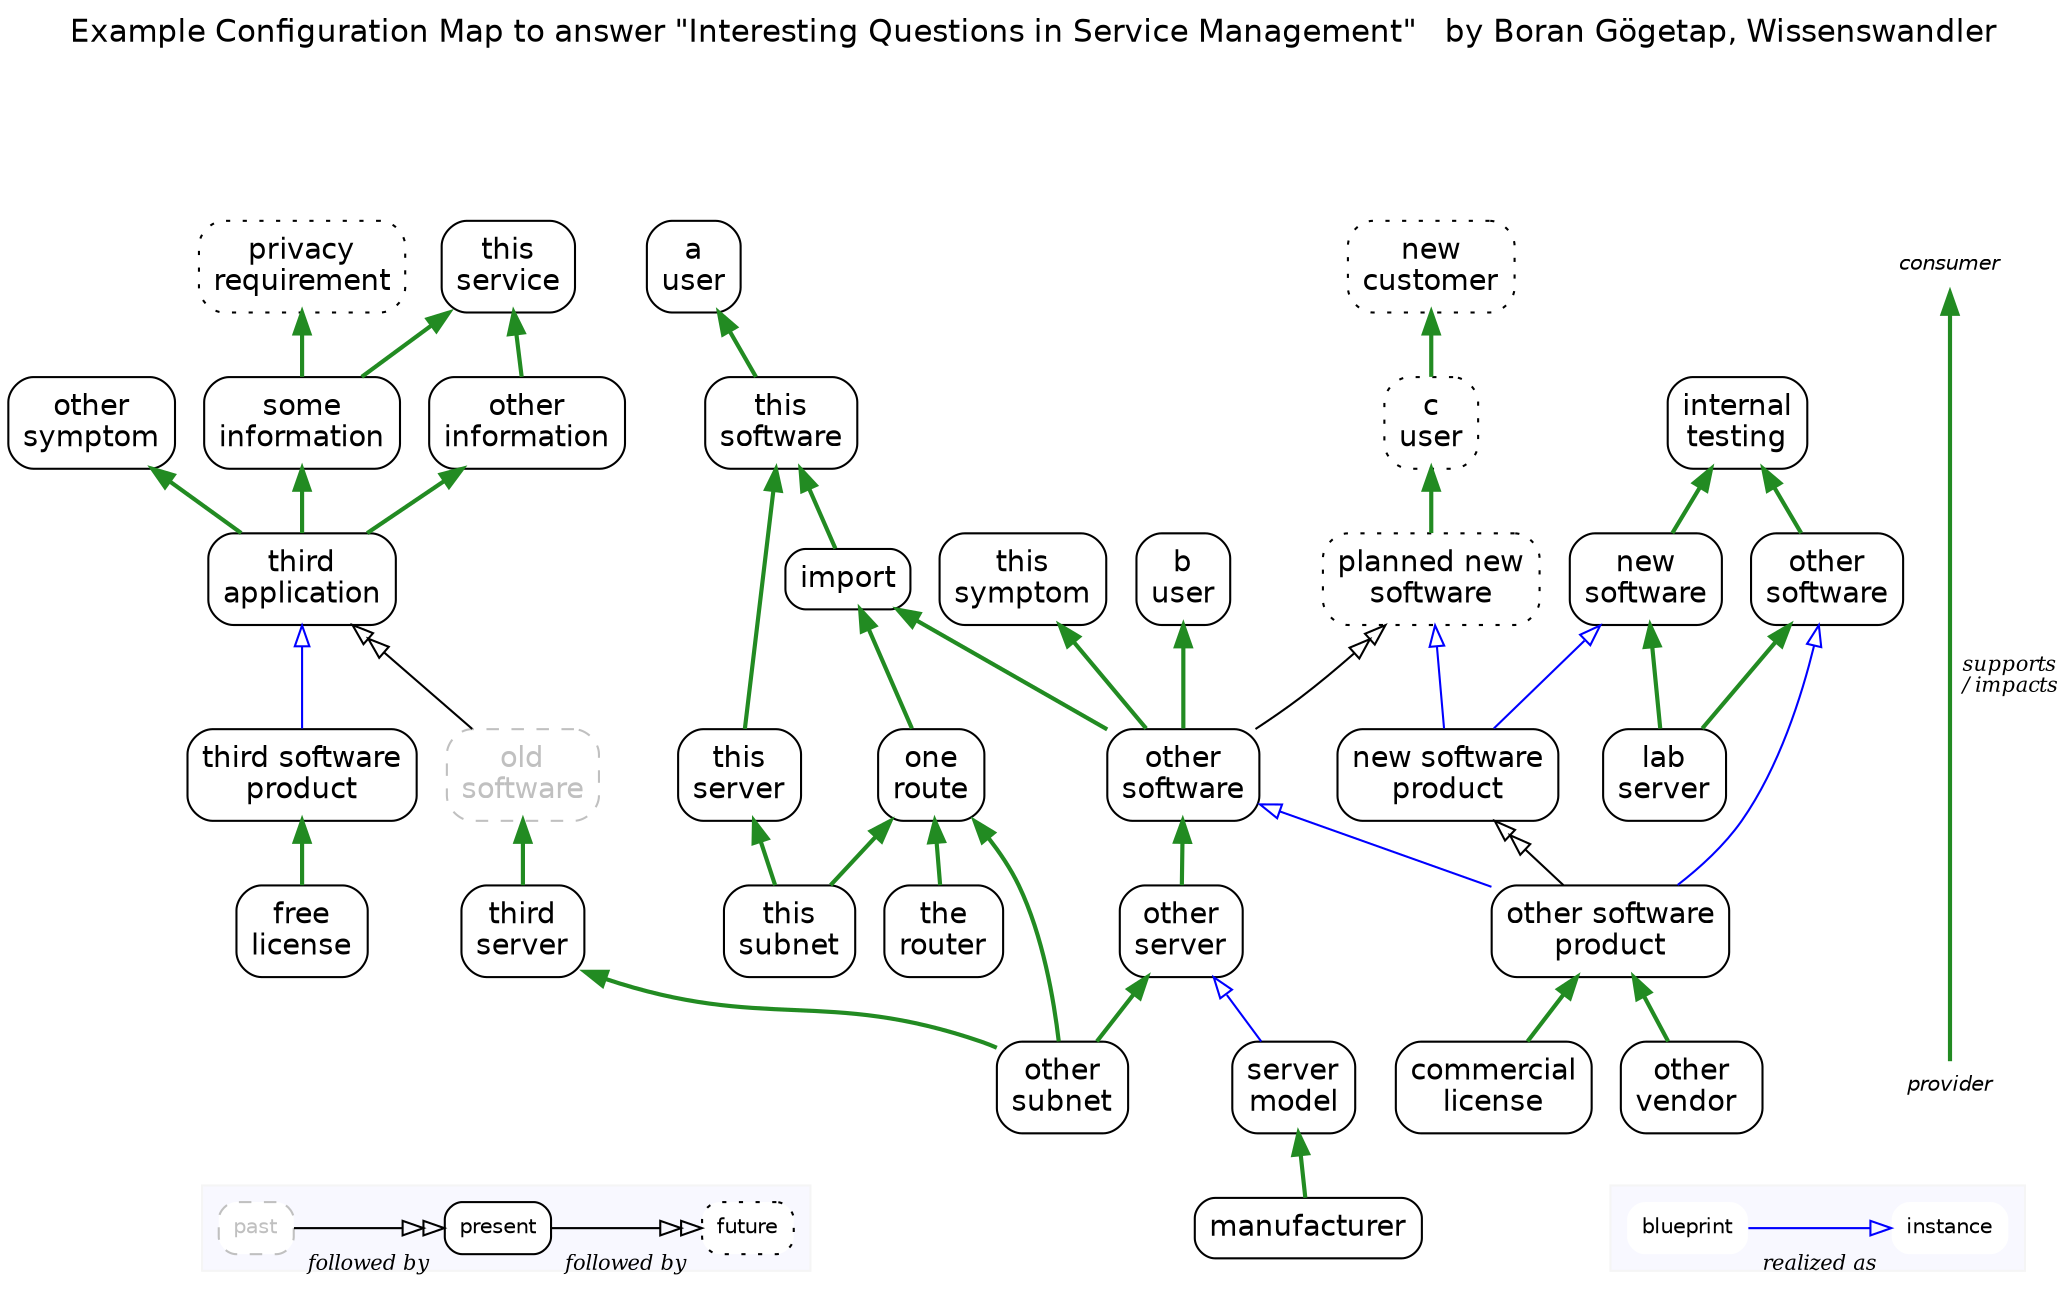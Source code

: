 strict digraph {

fontsize=15
label="Example Configuration Map to answer \"Interesting Questions in Service Management\"   by Boran Gögetap, Wissenswandler\n "

# # # # # # # # # 
#
# standard style in WOC
# (Wissenswandler Ontology for Causality)
#

labelloc=t	# the diagram's title on top
rankdir =BT	# most 'valuable' things go on top, supporting things (infrastructure) go to the bottom
style=filled	# to be inherited by nodes, so they remain in their fillcolor if part of colored cluster
tooltip=" "	# to avoid the default echo of a graph's id as the tooltip
 newrank=true	# to enable multiple ranking constraints which are evaluated globally (not per cluster)
 
nodesep="0.2"	# condense
ranksep="0.4" 	# condense

graph [
 fontname=Helvetica
 color=whitesmoke
 remincross=true
 splines=true
 shape=none
]

node [
 fontname=Helvetica
 shape=box	# a matter of taste, slightly influenced by UML
 style="filled,rounded" # instances shall appear more soft and friendly (classes with sharp corners)
 fillcolor=white
 URL="javascript:travel('\N')"
 id="\N"
 tooltip=" "	# to avoid the default echo of a node's id as the tooltip

 margin=0.1 	# condense
 width=0  	# condense
 height=0 	# condense
 ]
	
edge [
 color=forestgreen	# represents positive effects (adding value)
 penwidth=2	# width 2 is easier to click on
 fontsize=10	# smaller than the default of 12 in nodes
 id="\T__\H"
#tooltip="\T -(supports)-> \H" # \T and \H are not substituted in the tooltip attribute !!
] 


# # # # # # # # # 
#
# legend
#
subgraph cluster_legend_svg
{
label=""
style="" # prevent inherited filling
color=white

node [ fontsize=10 shape=note color=white fontcolor=white ]
svg_legend_metamodel [label="MM..." tooltip="click for Metamodel and more legend..." URL="../metamodel/"]

}

subgraph cluster_legend_times_and_sequences
{
label=""
fillcolor=ghostwhite

node [ fontsize=10 ]

future [ style="filled,rounded,dotted" color="" fontcolor="" ]	# style = redundant with future nodes!!
present
past [ style="filled,rounded,dashed" color=grey fontcolor=grey ]# style = redundant with historical nodes!!

} # end cluster_legend

subgraph cluster_spacer
{
label=""
style=invis ## invisible spacer layout hack

node [ fontsize=10 style=invis ]
spacer
}

# # # # # # # # # 
#
# standard nodes
#
# regex to produce labels with newline from underscores	:%s/\(.*\)_\(.*\)/\1_\2 [label="\1\\n\2"]

this_symptom [label="this\nsymptom"]
other_symptom [label="other\nsymptom"]
third_application [label="third\napplication"]
some_information [label="some\ninformation"]
other_information [label="other\ninformation"]
third_server [label="third\nserver"]
third_software_product [label="third software\nproduct"]
free_license [label="free\nlicense"]
other_software [label="other\nsoftware"]
b_user [label="b\nuser" tooltip="business user role"]
import [tooltip="happens every morning"]
other_server [label="other\nserver"]
other_server_model [label="server\nmodel"]
other_software_product [label="other software\nproduct"]
new_software_test [label="new\nsoftware"]
other_software_test [label="other\nsoftware"]
commercial_license [label="commercial\nlicense" tooltip="this license does require a fee for test installations" ]
other_subnet [label="other\nsubnet"]
one_route [label="one\nroute"]
this_software [label="this\nsoftware"]
a_user [label="a\nuser"]
this_service [label="this\nservice"]
the_router [label="the\nrouter"]
this_subnet [label="this\nsubnet"]
lab_server [label="lab\nserver"]
internal_qa [label="internal\ntesting"]
this_server [label="this\nserver"]
other_vendor [label="other\nvendor "]
new_software_product [label="new software\nproduct"]
other_manufacturer [label="manufacturer"]

# # # # # # # # # 
#
# historical nodes
#
{
node [ style="filled,rounded,dashed" color=grey fontcolor=grey ]

old_software [label="old\nsoftware"]
}


# # # # # # # # # 
#
# future nodes
#
{
node [ style="filled,rounded,dotted" color="" fontcolor="" ]

privacy_requirement	[label="privacy\nrequirement"]
other_software_planned	[label="planned new\nsoftware"]
c_user			[label="c\nuser"]
new_customer		[label="new\ncustomer"] 
}

# # # # # # # # # 
#
# legend
#
subgraph cluster_legend_realization
{
label=""
fillcolor=ghostwhite
#rank=min

node [ fontsize=10 ]
node [ shape=none ]

instance
blueprint

} # end cluster_legend

#
# generic provider->consumer-legend outside clusters for global ranking
#
{
node [ fontsize=10 shape=none ]

provider [label=<<i>provider</i>>]
consumer [label=<<i>consumer</i>>]
provider -> consumer [ label=<<i>&nbsp; supports<br/>&nbsp; / impacts</i>> ]
}


# # # # # # # # # 
#
# standard edges
#

some_information -> privacy_requirement
other_vendor -> other_software_product

 this_server ->  this_software
other_server -> other_software -> { b_user, this_symptom, import }

the_router -> one_route -> import -> this_software -> a_user

 this_subnet ->  {  this_server, one_route }
other_subnet ->  { other_server, one_route, third_server }

third_application -> { some_information, other_information, other_symptom }
third_server -> old_software

{some_information, other_information} -> this_service

commercial_license -> other_software_product
      free_license -> third_software_product

lab_server -> { other_software_test, new_software_test } -> internal_qa

other_software_planned -> c_user -> new_customer

other_manufacturer -> other_server_model

#
# map of questions
#
{
node [ shape=none ]
edge [ penwidth=2 ]
edge [ colorscheme=ylorbr7 ]
node [ colorscheme=ylorbr7 ]

  node [ style=invis ]; edge [ style=invis ] ## question visibility <-- dont change this marker ##

#
# forward reasoning, effect side
#
node [ fillcolor=1 ]
edge [     color=2 ]

qaa1 [label="A 1"]
qaa2 [label="A 2"]
qaa6 [label="A 6"]
qaa7 [label="A 7"]

a_user				-> qaa1
this_software			-> qaa2
internal_qa			-> qaa6
{ other_software, b_user }	-> qaa7

#
# cause side
#
node [ fillcolor=6 ]
edge [     color=6 ]

qaq1 [label="Q 1"]
qaq2 [label="Q 2"]
qaq6 [label="Q 6"]
qaq7 [label="Q 7"]

qaq1 -> this_server
qaq2 -> the_router
qaq6 -> new_software_product
qaq7 -> commercial_license


#
# backward reasoning, effect side
#
edge [ dir=back arrowtail=normal style=dashed ]
edge [ colorscheme=ylorrd7     color=2 ]
node [ colorscheme=ylorrd7 fillcolor=1 ]

  edge [ style=invis ] ## question visibility <-- dont change this marker ##

qaq3 [label="Q 3"]
qaq4 [label="Q 4"]
qaq5 [label="Q 5"]
qaq8 [label="Q 8"]
qaq91 [label="Q 9.1"]
qaq92 [label="Q 9.2"]

this_symptom		-> qaq3
privacy_requirement	-> qaq4
this_service		-> qaq5
new_customer		-> qaq8
this_symptom		-> qaq91
other_symptom		-> qaq92

#
# backw. r. cause side
#
edge [ color=6 ]
node [ fillcolor=6 ]

qaa4 [label="A 4"]
qaa8 [label="A 8"]
qaa9 [label="A 9"]

qaa4 -> third_application
qaa8 -> { other_server, other_subnet }
qaa9 -> other_subnet

} # end question map

#
# blueprint edges
#
{
edge [ arrowhead=onormal color=blue penwidth=1 /*style=dashed*/ ]

blueprint -> instance [ label=<<I><br/>realized as</I>> constraint=false ] ## legend

other_software_product -> { other_software, other_software_test }
third_software_product -> third_application
new_software_product -> { new_software_test, other_software_planned }

 other_server_model -> other_server
#other_server_model -> this_server
}

#
# sequential edges 
#
{
edge [ arrowhead=onormalonormal penwidth=1 color="" ]


#past -> present           [ constraint=none                                 ] ## legend
#        present -> future [ constraint=none label=<<I><br/>followed by</I>> ] ## legend
past -> present -> future [ constraint=none label=<<I><br/>followed by</I>> ] ## legend

other_software -> other_software_planned

other_software_product -> new_software_product

old_software -> third_application
}

#
# hidden edges / layout hacks
#
{
edge [ style=invis ]

 instance -> provider
}


 { rank=same; provider; other_vendor }

 { rank=same; consumer; a_user }

#{ rank=min; past; instance: blueprint }

} # end graph 

